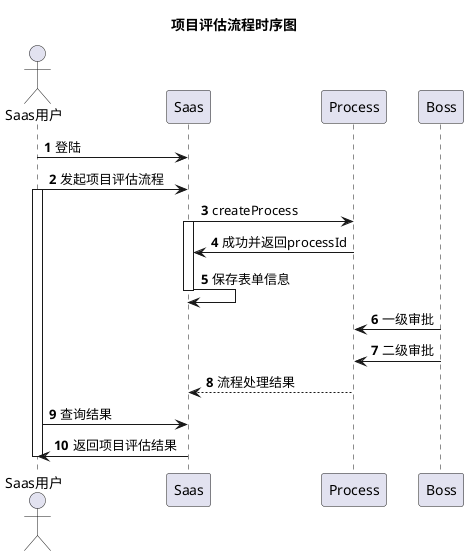 @startuml
'https://plantuml.com/sequence-diagram
title 项目评估流程时序图
autonumber
actor Saas用户
Saas用户 -> Saas: 登陆
Saas用户 -> Saas: 发起项目评估流程
activate Saas用户
    Saas -> Process: createProcess
    activate Saas
        Process -> Saas: 成功并返回processId
        Saas -> Saas: 保存表单信息
    deactivate Saas

Boss -> Process: 一级审批
Boss -> Process: 二级审批

Process --> Saas: 流程处理结果
Saas用户 -> Saas: 查询结果
Saas -> Saas用户: 返回项目评估结果
deactivate Saas用户
@enduml